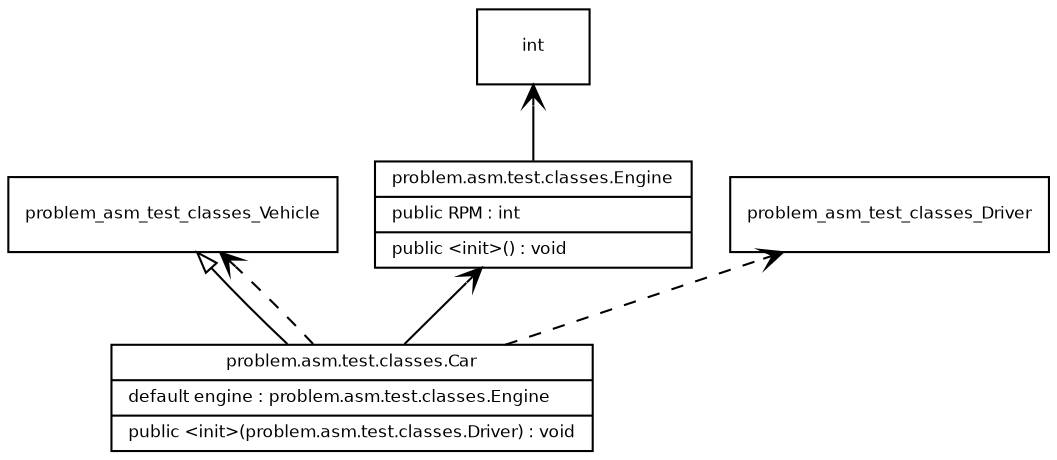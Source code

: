 digraph G {
rankdir=BT;

node [
fontname = "Bitstream Vera Sans"
fontsize = 8
shape = "record"
]
edge [
fontname = "Bitstream Vera Sans"
fontsize = 8
]

problem_asm_test_classes_Car [
	label = "{problem.asm.test.classes.Car|default engine : problem.asm.test.classes.Engine\l|public \<init\>(problem.asm.test.classes.Driver) : void\l}"
]
edge [
	arrowhead = "empty"
	style = "solid"
]
problem_asm_test_classes_Car -> problem_asm_test_classes_Vehicle
edge [
	arrowhead = "vee"
	style = "solid"
]
problem_asm_test_classes_Car -> problem_asm_test_classes_Engine
edge [
	arrowhead = "vee"
	style = "dashed"
]
problem_asm_test_classes_Car -> problem_asm_test_classes_Driver
problem_asm_test_classes_Car -> problem_asm_test_classes_Vehicle
problem_asm_test_classes_Engine [
	label = "{problem.asm.test.classes.Engine|public RPM : int\l|public \<init\>() : void\l}"
]
edge [
	arrowhead = "vee"
	style = "solid"
]
problem_asm_test_classes_Engine -> int
}
